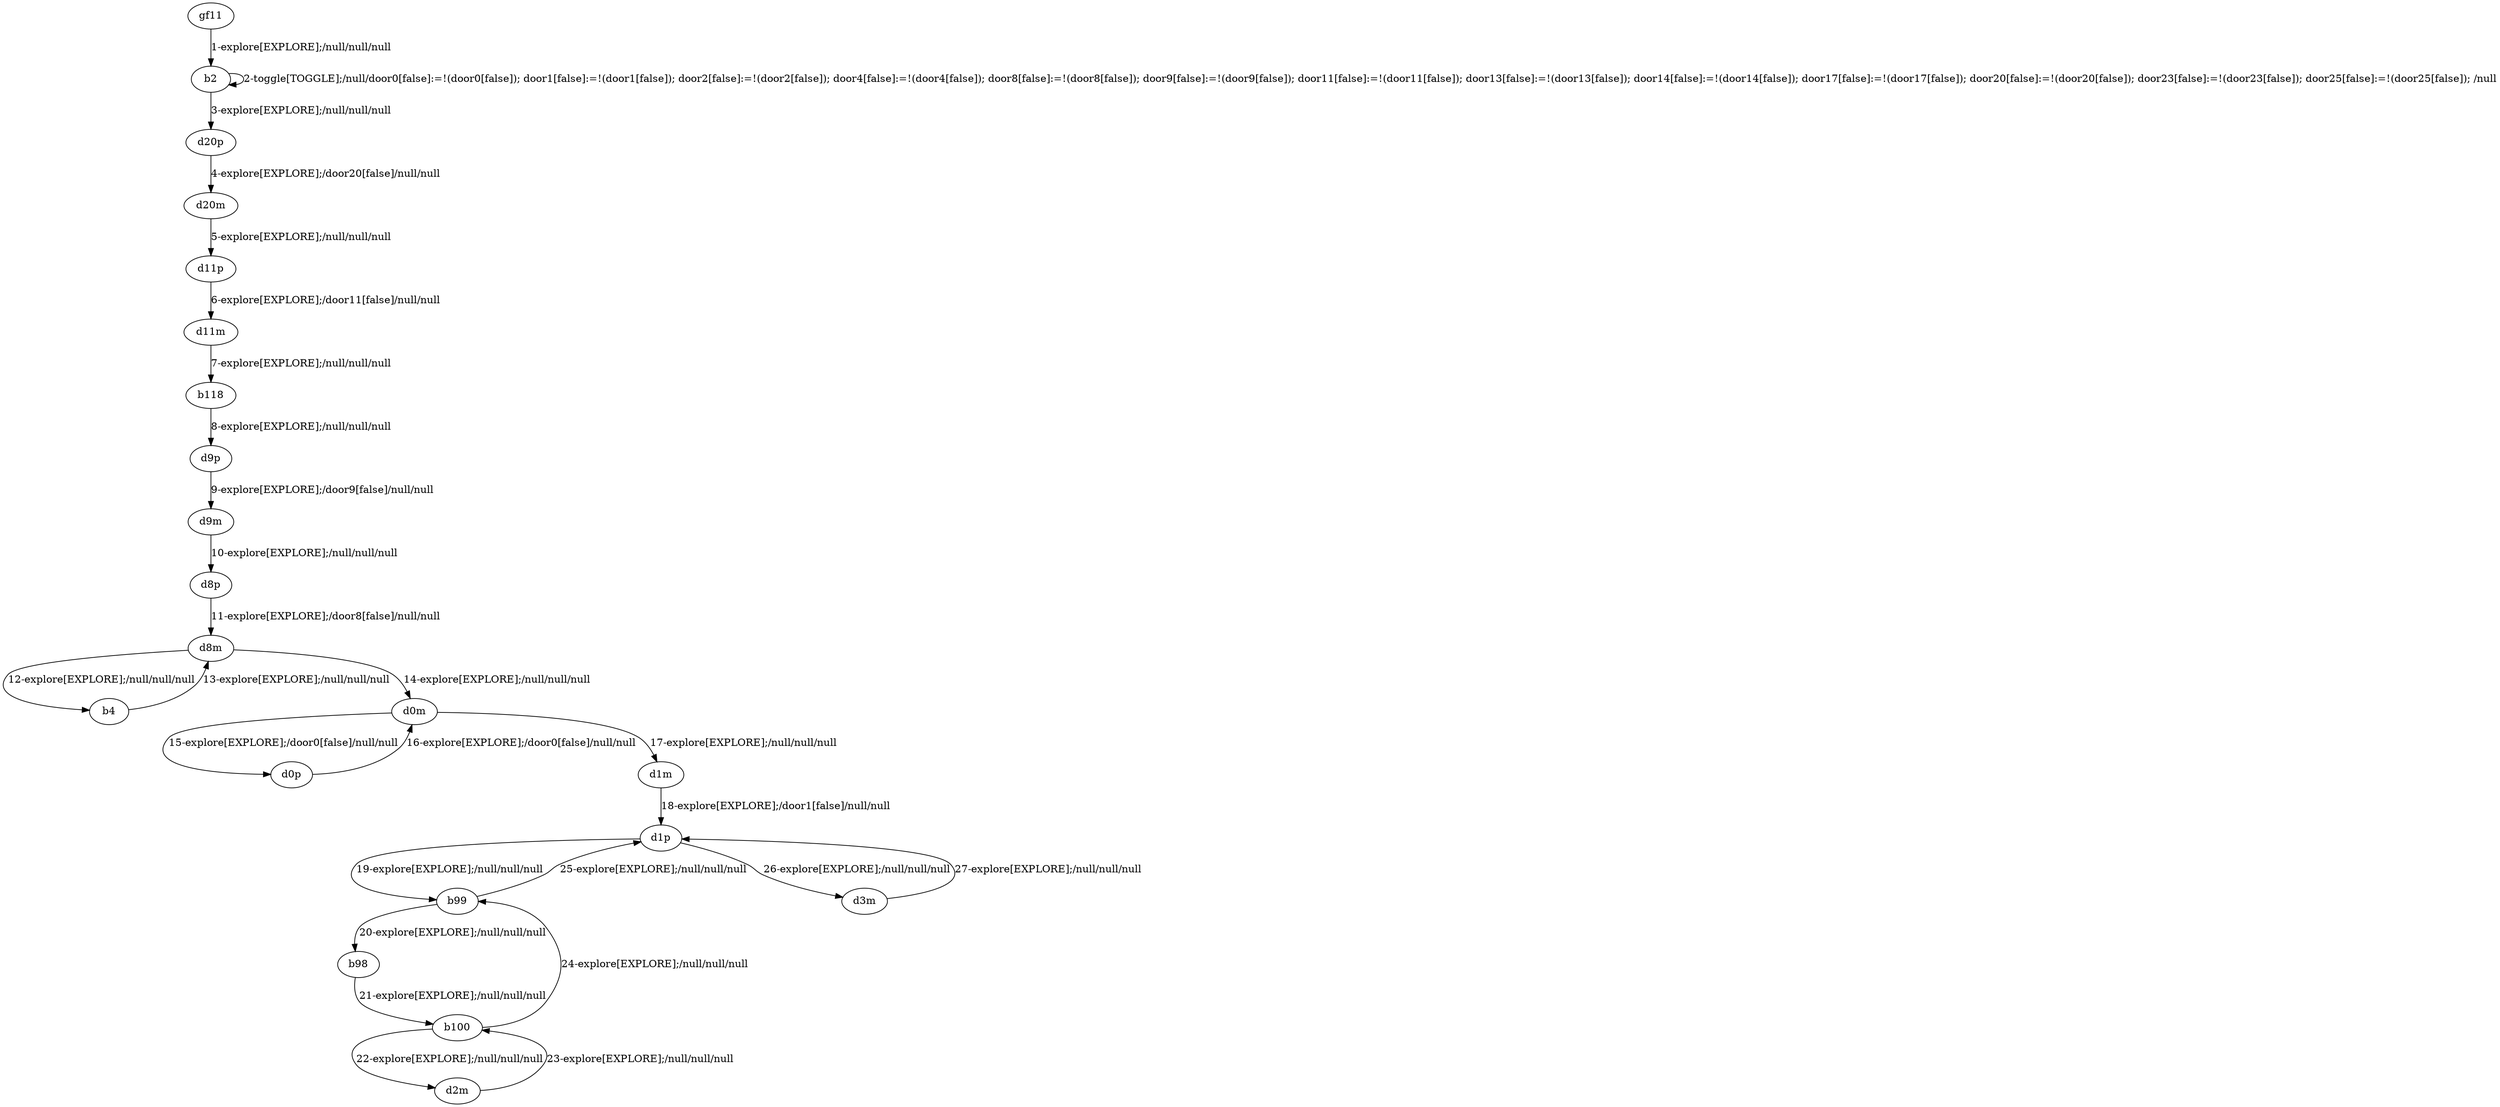 # Total number of goals covered by this test: 1
# d3m --> d1p

digraph g {
"gf11" -> "b2" [label = "1-explore[EXPLORE];/null/null/null"];
"b2" -> "b2" [label = "2-toggle[TOGGLE];/null/door0[false]:=!(door0[false]); door1[false]:=!(door1[false]); door2[false]:=!(door2[false]); door4[false]:=!(door4[false]); door8[false]:=!(door8[false]); door9[false]:=!(door9[false]); door11[false]:=!(door11[false]); door13[false]:=!(door13[false]); door14[false]:=!(door14[false]); door17[false]:=!(door17[false]); door20[false]:=!(door20[false]); door23[false]:=!(door23[false]); door25[false]:=!(door25[false]); /null"];
"b2" -> "d20p" [label = "3-explore[EXPLORE];/null/null/null"];
"d20p" -> "d20m" [label = "4-explore[EXPLORE];/door20[false]/null/null"];
"d20m" -> "d11p" [label = "5-explore[EXPLORE];/null/null/null"];
"d11p" -> "d11m" [label = "6-explore[EXPLORE];/door11[false]/null/null"];
"d11m" -> "b118" [label = "7-explore[EXPLORE];/null/null/null"];
"b118" -> "d9p" [label = "8-explore[EXPLORE];/null/null/null"];
"d9p" -> "d9m" [label = "9-explore[EXPLORE];/door9[false]/null/null"];
"d9m" -> "d8p" [label = "10-explore[EXPLORE];/null/null/null"];
"d8p" -> "d8m" [label = "11-explore[EXPLORE];/door8[false]/null/null"];
"d8m" -> "b4" [label = "12-explore[EXPLORE];/null/null/null"];
"b4" -> "d8m" [label = "13-explore[EXPLORE];/null/null/null"];
"d8m" -> "d0m" [label = "14-explore[EXPLORE];/null/null/null"];
"d0m" -> "d0p" [label = "15-explore[EXPLORE];/door0[false]/null/null"];
"d0p" -> "d0m" [label = "16-explore[EXPLORE];/door0[false]/null/null"];
"d0m" -> "d1m" [label = "17-explore[EXPLORE];/null/null/null"];
"d1m" -> "d1p" [label = "18-explore[EXPLORE];/door1[false]/null/null"];
"d1p" -> "b99" [label = "19-explore[EXPLORE];/null/null/null"];
"b99" -> "b98" [label = "20-explore[EXPLORE];/null/null/null"];
"b98" -> "b100" [label = "21-explore[EXPLORE];/null/null/null"];
"b100" -> "d2m" [label = "22-explore[EXPLORE];/null/null/null"];
"d2m" -> "b100" [label = "23-explore[EXPLORE];/null/null/null"];
"b100" -> "b99" [label = "24-explore[EXPLORE];/null/null/null"];
"b99" -> "d1p" [label = "25-explore[EXPLORE];/null/null/null"];
"d1p" -> "d3m" [label = "26-explore[EXPLORE];/null/null/null"];
"d3m" -> "d1p" [label = "27-explore[EXPLORE];/null/null/null"];
}